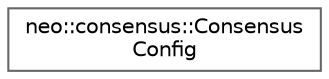 digraph "Graphical Class Hierarchy"
{
 // LATEX_PDF_SIZE
  bgcolor="transparent";
  edge [fontname=Helvetica,fontsize=10,labelfontname=Helvetica,labelfontsize=10];
  node [fontname=Helvetica,fontsize=10,shape=box,height=0.2,width=0.4];
  rankdir="LR";
  Node0 [id="Node000000",label="neo::consensus::Consensus\lConfig",height=0.2,width=0.4,color="grey40", fillcolor="white", style="filled",URL="$structneo_1_1consensus_1_1_consensus_config.html",tooltip="Configuration for dBFT consensus."];
}
